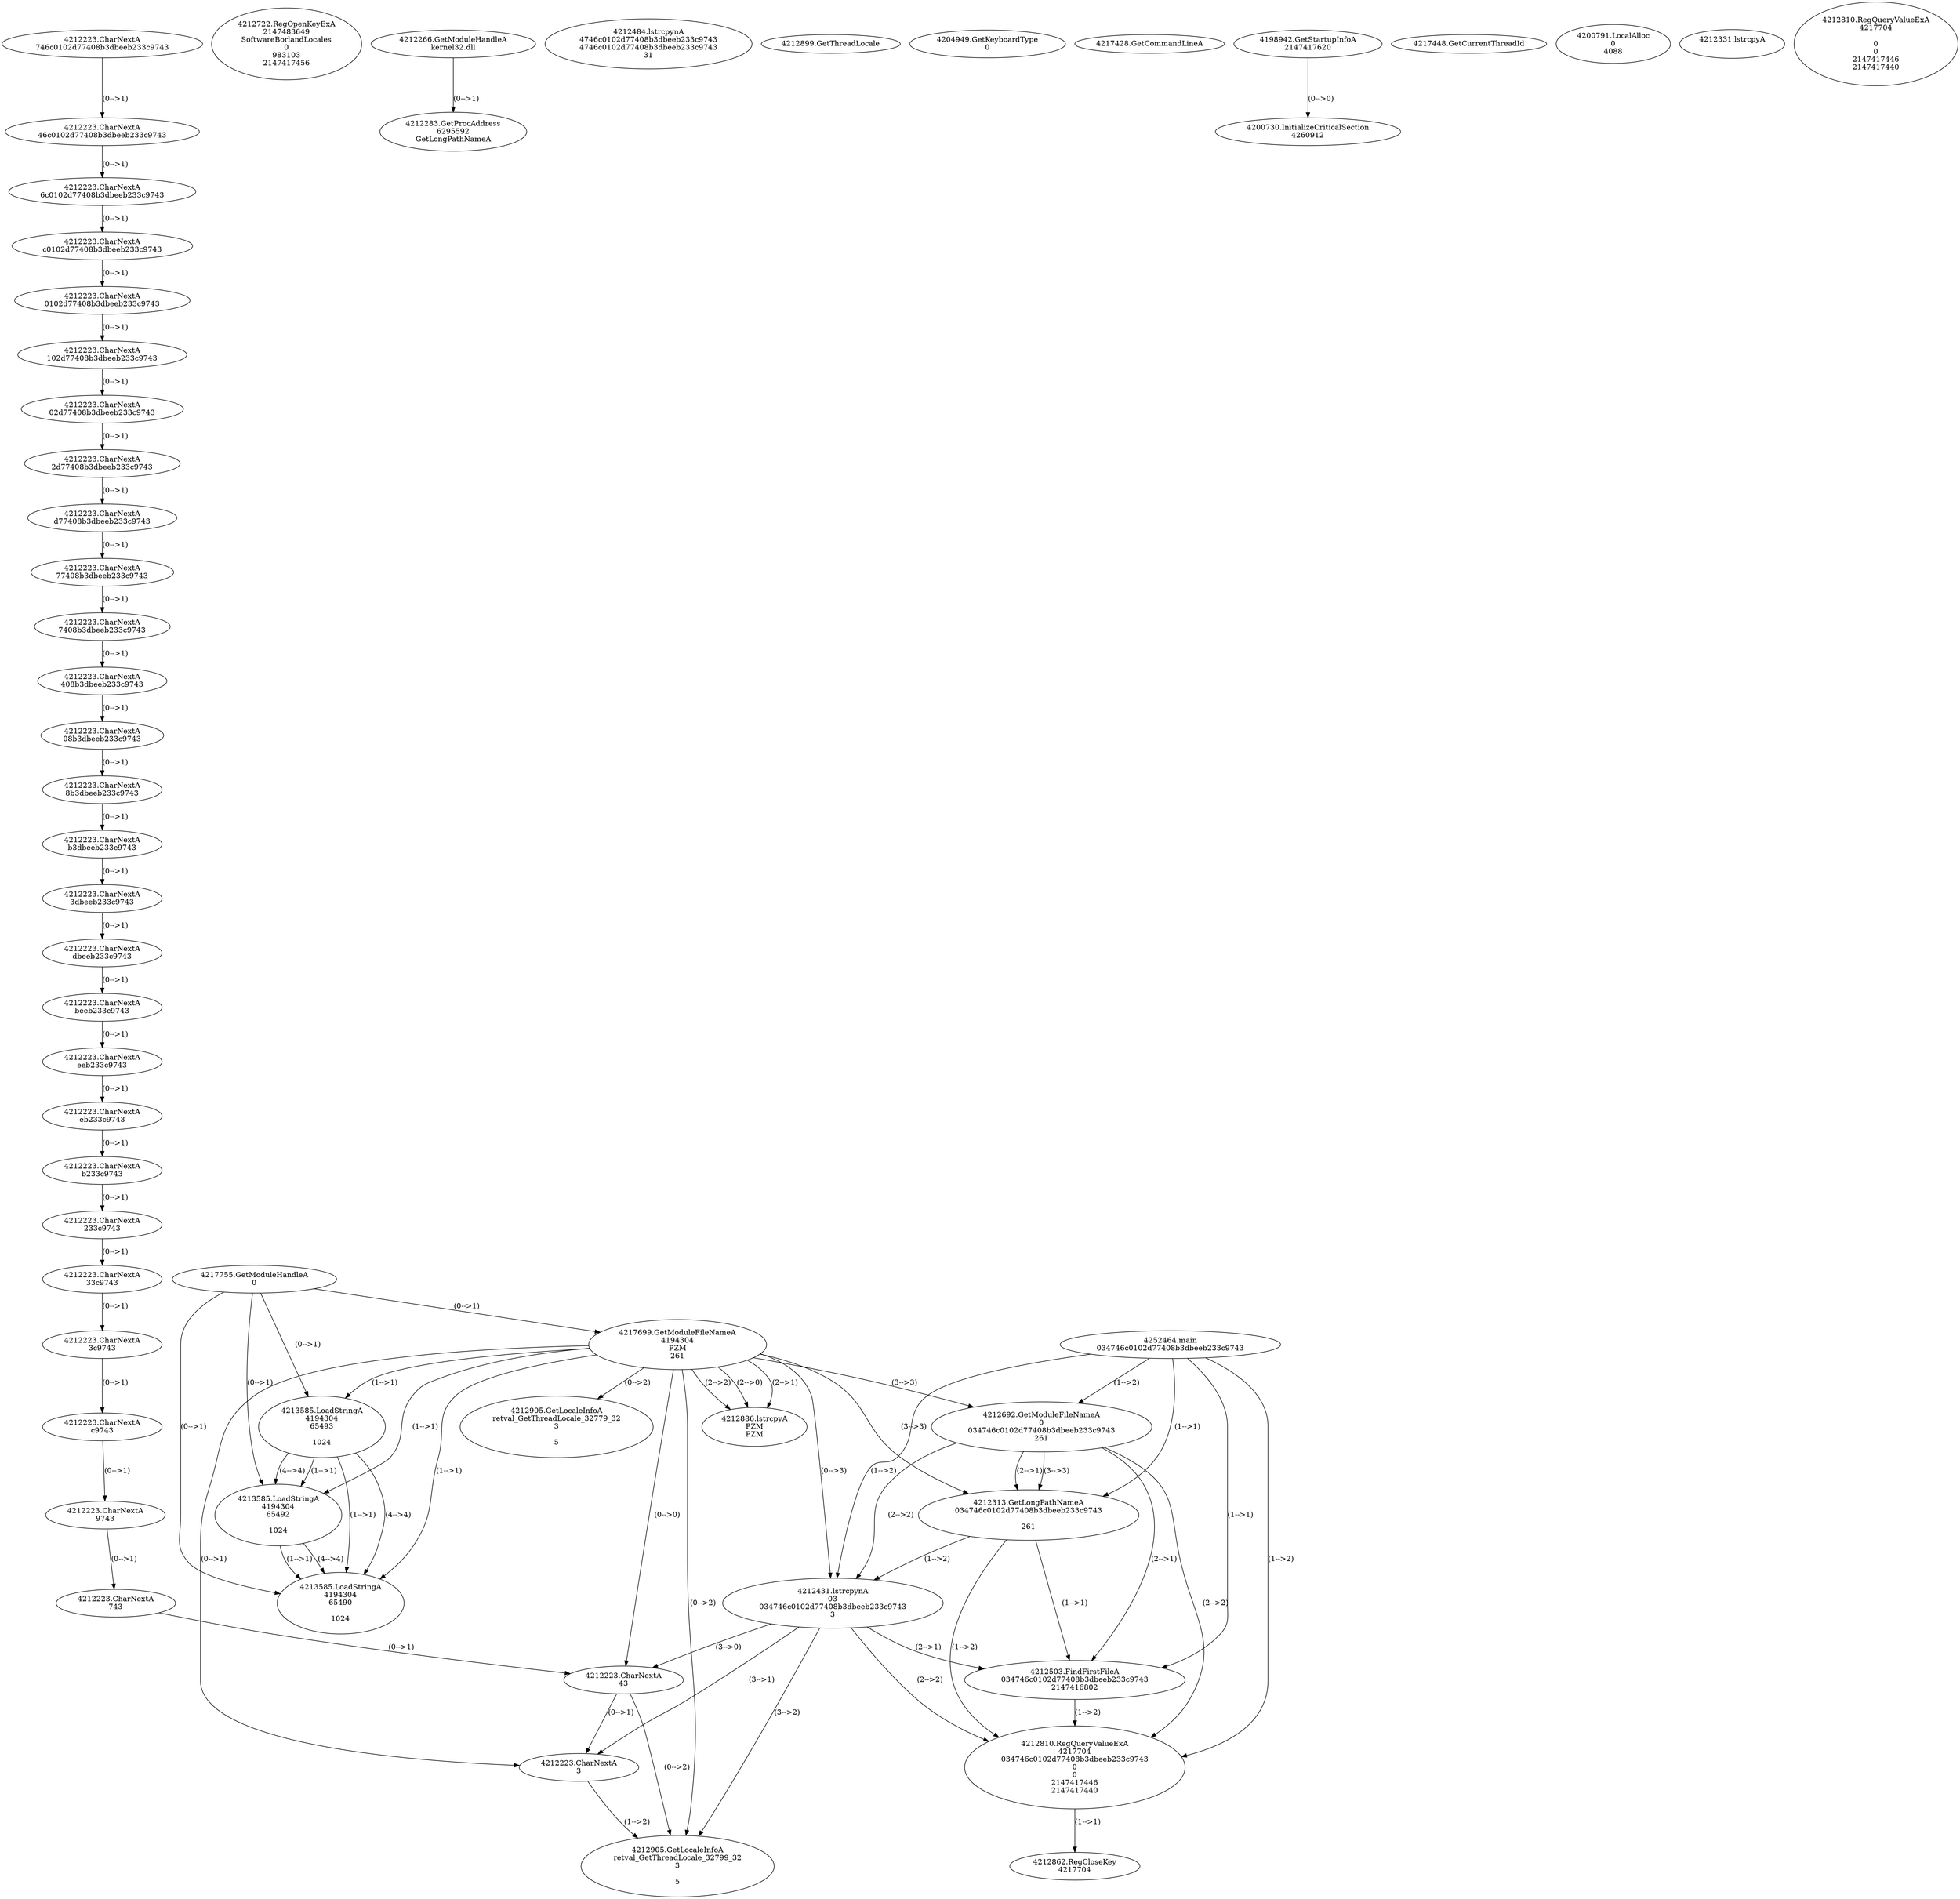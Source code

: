 // Global SCDG with merge call
digraph {
	0 [label="4252464.main
034746c0102d77408b3dbeeb233c9743"]
	1 [label="4217755.GetModuleHandleA
0"]
	2 [label="4217699.GetModuleFileNameA
4194304
PZM
261"]
	1 -> 2 [label="(0-->1)"]
	3 [label="4212692.GetModuleFileNameA
0
034746c0102d77408b3dbeeb233c9743
261"]
	0 -> 3 [label="(1-->2)"]
	2 -> 3 [label="(3-->3)"]
	4 [label="4212722.RegOpenKeyExA
2147483649
Software\Borland\Locales
0
983103
2147417456"]
	5 [label="4212266.GetModuleHandleA
kernel32.dll"]
	6 [label="4212283.GetProcAddress
6295592
GetLongPathNameA"]
	5 -> 6 [label="(0-->1)"]
	7 [label="4212313.GetLongPathNameA
034746c0102d77408b3dbeeb233c9743

261"]
	0 -> 7 [label="(1-->1)"]
	3 -> 7 [label="(2-->1)"]
	2 -> 7 [label="(3-->3)"]
	3 -> 7 [label="(3-->3)"]
	8 [label="4212431.lstrcpynA
03
034746c0102d77408b3dbeeb233c9743
3"]
	0 -> 8 [label="(1-->2)"]
	3 -> 8 [label="(2-->2)"]
	7 -> 8 [label="(1-->2)"]
	2 -> 8 [label="(0-->3)"]
	9 [label="4212223.CharNextA
746c0102d77408b3dbeeb233c9743"]
	10 [label="4212223.CharNextA
46c0102d77408b3dbeeb233c9743"]
	9 -> 10 [label="(0-->1)"]
	11 [label="4212223.CharNextA
6c0102d77408b3dbeeb233c9743"]
	10 -> 11 [label="(0-->1)"]
	12 [label="4212223.CharNextA
c0102d77408b3dbeeb233c9743"]
	11 -> 12 [label="(0-->1)"]
	13 [label="4212223.CharNextA
0102d77408b3dbeeb233c9743"]
	12 -> 13 [label="(0-->1)"]
	14 [label="4212223.CharNextA
102d77408b3dbeeb233c9743"]
	13 -> 14 [label="(0-->1)"]
	15 [label="4212223.CharNextA
02d77408b3dbeeb233c9743"]
	14 -> 15 [label="(0-->1)"]
	16 [label="4212223.CharNextA
2d77408b3dbeeb233c9743"]
	15 -> 16 [label="(0-->1)"]
	17 [label="4212223.CharNextA
d77408b3dbeeb233c9743"]
	16 -> 17 [label="(0-->1)"]
	18 [label="4212223.CharNextA
77408b3dbeeb233c9743"]
	17 -> 18 [label="(0-->1)"]
	19 [label="4212223.CharNextA
7408b3dbeeb233c9743"]
	18 -> 19 [label="(0-->1)"]
	20 [label="4212223.CharNextA
408b3dbeeb233c9743"]
	19 -> 20 [label="(0-->1)"]
	21 [label="4212223.CharNextA
08b3dbeeb233c9743"]
	20 -> 21 [label="(0-->1)"]
	22 [label="4212223.CharNextA
8b3dbeeb233c9743"]
	21 -> 22 [label="(0-->1)"]
	23 [label="4212223.CharNextA
b3dbeeb233c9743"]
	22 -> 23 [label="(0-->1)"]
	24 [label="4212223.CharNextA
3dbeeb233c9743"]
	23 -> 24 [label="(0-->1)"]
	25 [label="4212223.CharNextA
dbeeb233c9743"]
	24 -> 25 [label="(0-->1)"]
	26 [label="4212223.CharNextA
beeb233c9743"]
	25 -> 26 [label="(0-->1)"]
	27 [label="4212223.CharNextA
eeb233c9743"]
	26 -> 27 [label="(0-->1)"]
	28 [label="4212223.CharNextA
eb233c9743"]
	27 -> 28 [label="(0-->1)"]
	29 [label="4212223.CharNextA
b233c9743"]
	28 -> 29 [label="(0-->1)"]
	30 [label="4212223.CharNextA
233c9743"]
	29 -> 30 [label="(0-->1)"]
	31 [label="4212223.CharNextA
33c9743"]
	30 -> 31 [label="(0-->1)"]
	32 [label="4212223.CharNextA
3c9743"]
	31 -> 32 [label="(0-->1)"]
	33 [label="4212223.CharNextA
c9743"]
	32 -> 33 [label="(0-->1)"]
	34 [label="4212223.CharNextA
9743"]
	33 -> 34 [label="(0-->1)"]
	35 [label="4212223.CharNextA
743"]
	34 -> 35 [label="(0-->1)"]
	36 [label="4212223.CharNextA
43"]
	35 -> 36 [label="(0-->1)"]
	2 -> 36 [label="(0-->0)"]
	8 -> 36 [label="(3-->0)"]
	37 [label="4212223.CharNextA
3"]
	2 -> 37 [label="(0-->1)"]
	8 -> 37 [label="(3-->1)"]
	36 -> 37 [label="(0-->1)"]
	38 [label="4212484.lstrcpynA
4746c0102d77408b3dbeeb233c9743
4746c0102d77408b3dbeeb233c9743
31"]
	39 [label="4212503.FindFirstFileA
034746c0102d77408b3dbeeb233c9743
2147416802"]
	0 -> 39 [label="(1-->1)"]
	3 -> 39 [label="(2-->1)"]
	7 -> 39 [label="(1-->1)"]
	8 -> 39 [label="(2-->1)"]
	40 [label="4212810.RegQueryValueExA
4217704
034746c0102d77408b3dbeeb233c9743
0
0
2147417446
2147417440"]
	0 -> 40 [label="(1-->2)"]
	3 -> 40 [label="(2-->2)"]
	7 -> 40 [label="(1-->2)"]
	8 -> 40 [label="(2-->2)"]
	39 -> 40 [label="(1-->2)"]
	41 [label="4212862.RegCloseKey
4217704"]
	40 -> 41 [label="(1-->1)"]
	42 [label="4212886.lstrcpyA
PZM
PZM"]
	2 -> 42 [label="(2-->1)"]
	2 -> 42 [label="(2-->2)"]
	2 -> 42 [label="(2-->0)"]
	43 [label="4212899.GetThreadLocale
"]
	44 [label="4212905.GetLocaleInfoA
retval_GetThreadLocale_32799_32
3

5"]
	2 -> 44 [label="(0-->2)"]
	8 -> 44 [label="(3-->2)"]
	36 -> 44 [label="(0-->2)"]
	37 -> 44 [label="(1-->2)"]
	45 [label="4204949.GetKeyboardType
0"]
	46 [label="4217428.GetCommandLineA
"]
	47 [label="4198942.GetStartupInfoA
2147417620"]
	48 [label="4217448.GetCurrentThreadId
"]
	49 [label="4213585.LoadStringA
4194304
65493

1024"]
	1 -> 49 [label="(0-->1)"]
	2 -> 49 [label="(1-->1)"]
	50 [label="4213585.LoadStringA
4194304
65492

1024"]
	1 -> 50 [label="(0-->1)"]
	2 -> 50 [label="(1-->1)"]
	49 -> 50 [label="(1-->1)"]
	49 -> 50 [label="(4-->4)"]
	51 [label="4213585.LoadStringA
4194304
65490

1024"]
	1 -> 51 [label="(0-->1)"]
	2 -> 51 [label="(1-->1)"]
	49 -> 51 [label="(1-->1)"]
	50 -> 51 [label="(1-->1)"]
	49 -> 51 [label="(4-->4)"]
	50 -> 51 [label="(4-->4)"]
	52 [label="4200730.InitializeCriticalSection
4260912"]
	47 -> 52 [label="(0-->0)"]
	53 [label="4200791.LocalAlloc
0
4088"]
	54 [label="4212331.lstrcpyA

"]
	55 [label="4212810.RegQueryValueExA
4217704

0
0
2147417446
2147417440"]
	56 [label="4212905.GetLocaleInfoA
retval_GetThreadLocale_32779_32
3

5"]
	2 -> 56 [label="(0-->2)"]
}
